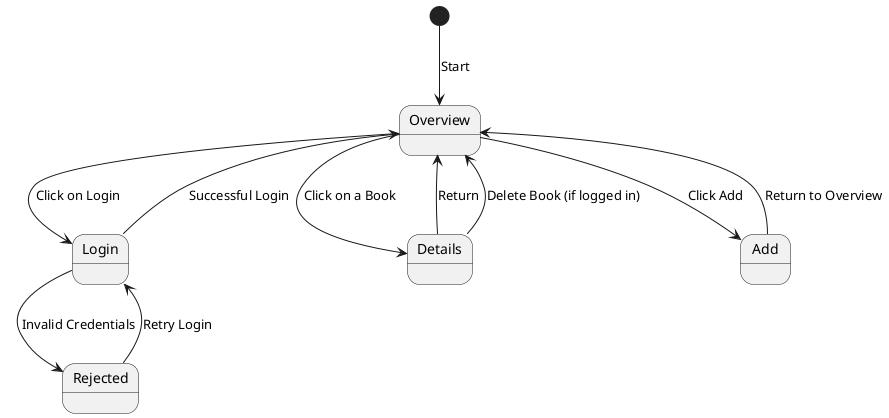 @startuml state
[*] --> Overview : Start

Overview --> Login : Click on Login
Overview --> Details : Click on a Book
Overview --> Add : Click Add

Login --> Overview : Successful Login
Login --> Rejected : Invalid Credentials
Rejected --> Login : Retry Login

Details --> Overview : Return
Details --> Overview : Delete Book (if logged in)

Add --> Overview : Return to Overview
@enduml